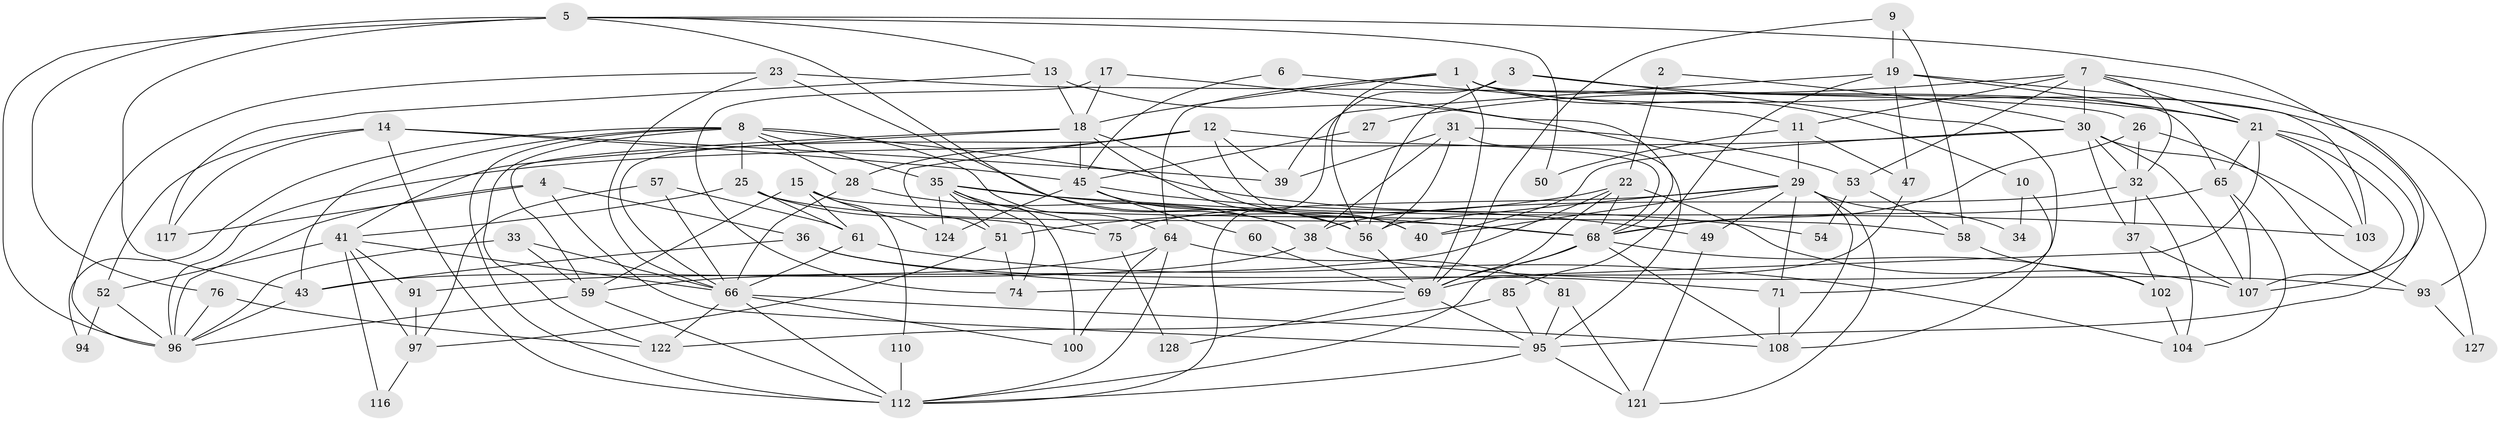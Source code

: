 // Generated by graph-tools (version 1.1) at 2025/23/03/03/25 07:23:59]
// undirected, 85 vertices, 205 edges
graph export_dot {
graph [start="1"]
  node [color=gray90,style=filled];
  1 [super="+87"];
  2;
  3 [super="+120"];
  4;
  5 [super="+42"];
  6;
  7 [super="+113"];
  8 [super="+73"];
  9;
  10;
  11 [super="+88"];
  12 [super="+90"];
  13;
  14 [super="+16"];
  15;
  17;
  18 [super="+20"];
  19 [super="+123"];
  21 [super="+24"];
  22 [super="+70"];
  23;
  25 [super="+84"];
  26 [super="+77"];
  27;
  28 [super="+106"];
  29 [super="+62"];
  30 [super="+82"];
  31 [super="+105"];
  32 [super="+44"];
  33;
  34;
  35 [super="+78"];
  36 [super="+114"];
  37;
  38 [super="+48"];
  39 [super="+86"];
  40 [super="+80"];
  41 [super="+98"];
  43 [super="+55"];
  45 [super="+46"];
  47;
  49 [super="+63"];
  50;
  51;
  52;
  53;
  54;
  56 [super="+111"];
  57;
  58 [super="+67"];
  59 [super="+118"];
  60;
  61 [super="+79"];
  64 [super="+83"];
  65 [super="+101"];
  66 [super="+72"];
  68 [super="+99"];
  69 [super="+89"];
  71;
  74;
  75;
  76 [super="+92"];
  81;
  85;
  91;
  93;
  94;
  95 [super="+119"];
  96 [super="+125"];
  97 [super="+109"];
  100;
  102;
  103;
  104;
  107 [super="+126"];
  108;
  110;
  112 [super="+115"];
  116;
  117;
  121;
  122;
  124;
  127;
  128;
  1 -- 64;
  1 -- 127;
  1 -- 10;
  1 -- 18;
  1 -- 69;
  1 -- 65;
  1 -- 56;
  2 -- 30;
  2 -- 22;
  3 -- 71;
  3 -- 56;
  3 -- 112;
  3 -- 21;
  4 -- 95;
  4 -- 96;
  4 -- 117;
  4 -- 36;
  5 -- 43 [weight=2];
  5 -- 76;
  5 -- 96;
  5 -- 50;
  5 -- 38;
  5 -- 107;
  5 -- 13;
  6 -- 45;
  6 -- 11;
  7 -- 93;
  7 -- 27;
  7 -- 53;
  7 -- 11;
  7 -- 32;
  7 -- 30;
  7 -- 21;
  8 -- 112;
  8 -- 122;
  8 -- 64;
  8 -- 54;
  8 -- 25;
  8 -- 43;
  8 -- 28;
  8 -- 94;
  8 -- 35;
  9 -- 69;
  9 -- 58;
  9 -- 19;
  10 -- 108;
  10 -- 34;
  11 -- 29;
  11 -- 50;
  11 -- 47;
  12 -- 51;
  12 -- 28;
  12 -- 68;
  12 -- 66;
  12 -- 39;
  12 -- 40;
  13 -- 18;
  13 -- 117;
  13 -- 29;
  14 -- 117;
  14 -- 112;
  14 -- 52;
  14 -- 45;
  14 -- 39;
  15 -- 58;
  15 -- 59;
  15 -- 110;
  15 -- 124;
  15 -- 61;
  17 -- 68;
  17 -- 74;
  17 -- 18;
  18 -- 59;
  18 -- 41;
  18 -- 45;
  18 -- 56;
  18 -- 40;
  19 -- 103;
  19 -- 47;
  19 -- 85;
  19 -- 39;
  19 -- 21;
  21 -- 74;
  21 -- 95;
  21 -- 103;
  21 -- 107;
  21 -- 65;
  22 -- 107;
  22 -- 51;
  22 -- 69;
  22 -- 59;
  22 -- 68;
  23 -- 96;
  23 -- 66;
  23 -- 56;
  23 -- 26;
  25 -- 75;
  25 -- 41 [weight=2];
  25 -- 61;
  25 -- 68;
  26 -- 68;
  26 -- 32;
  26 -- 93;
  27 -- 45;
  28 -- 66;
  28 -- 38;
  29 -- 121;
  29 -- 40;
  29 -- 75;
  29 -- 49 [weight=2];
  29 -- 34;
  29 -- 71;
  29 -- 108;
  29 -- 56;
  30 -- 32;
  30 -- 37;
  30 -- 103;
  30 -- 96;
  30 -- 107;
  30 -- 40;
  31 -- 56 [weight=2];
  31 -- 53;
  31 -- 95;
  31 -- 38;
  31 -- 39;
  32 -- 37;
  32 -- 38;
  32 -- 104;
  33 -- 96;
  33 -- 59;
  33 -- 66;
  35 -- 124;
  35 -- 51;
  35 -- 100;
  35 -- 103;
  35 -- 74;
  35 -- 75;
  35 -- 68;
  36 -- 71;
  36 -- 69;
  36 -- 43;
  37 -- 107;
  37 -- 102;
  38 -- 93;
  38 -- 43;
  41 -- 66;
  41 -- 52;
  41 -- 91;
  41 -- 116;
  41 -- 97;
  43 -- 96;
  45 -- 124;
  45 -- 49 [weight=2];
  45 -- 56;
  45 -- 60;
  47 -- 69;
  49 -- 121;
  51 -- 74;
  51 -- 97;
  52 -- 94;
  52 -- 96;
  53 -- 54;
  53 -- 58;
  56 -- 69;
  57 -- 97;
  57 -- 66;
  57 -- 61;
  58 -- 102;
  59 -- 112;
  59 -- 96;
  60 -- 69;
  61 -- 66 [weight=2];
  61 -- 104;
  64 -- 81;
  64 -- 91;
  64 -- 100;
  64 -- 112;
  65 -- 107;
  65 -- 68;
  65 -- 104;
  66 -- 108;
  66 -- 100;
  66 -- 122;
  66 -- 112;
  68 -- 112;
  68 -- 69;
  68 -- 102;
  68 -- 108;
  69 -- 128;
  69 -- 95;
  71 -- 108;
  75 -- 128;
  76 -- 122;
  76 -- 96;
  81 -- 121;
  81 -- 95;
  85 -- 122;
  85 -- 95;
  91 -- 97;
  93 -- 127;
  95 -- 121;
  95 -- 112;
  97 -- 116;
  102 -- 104;
  110 -- 112;
}
